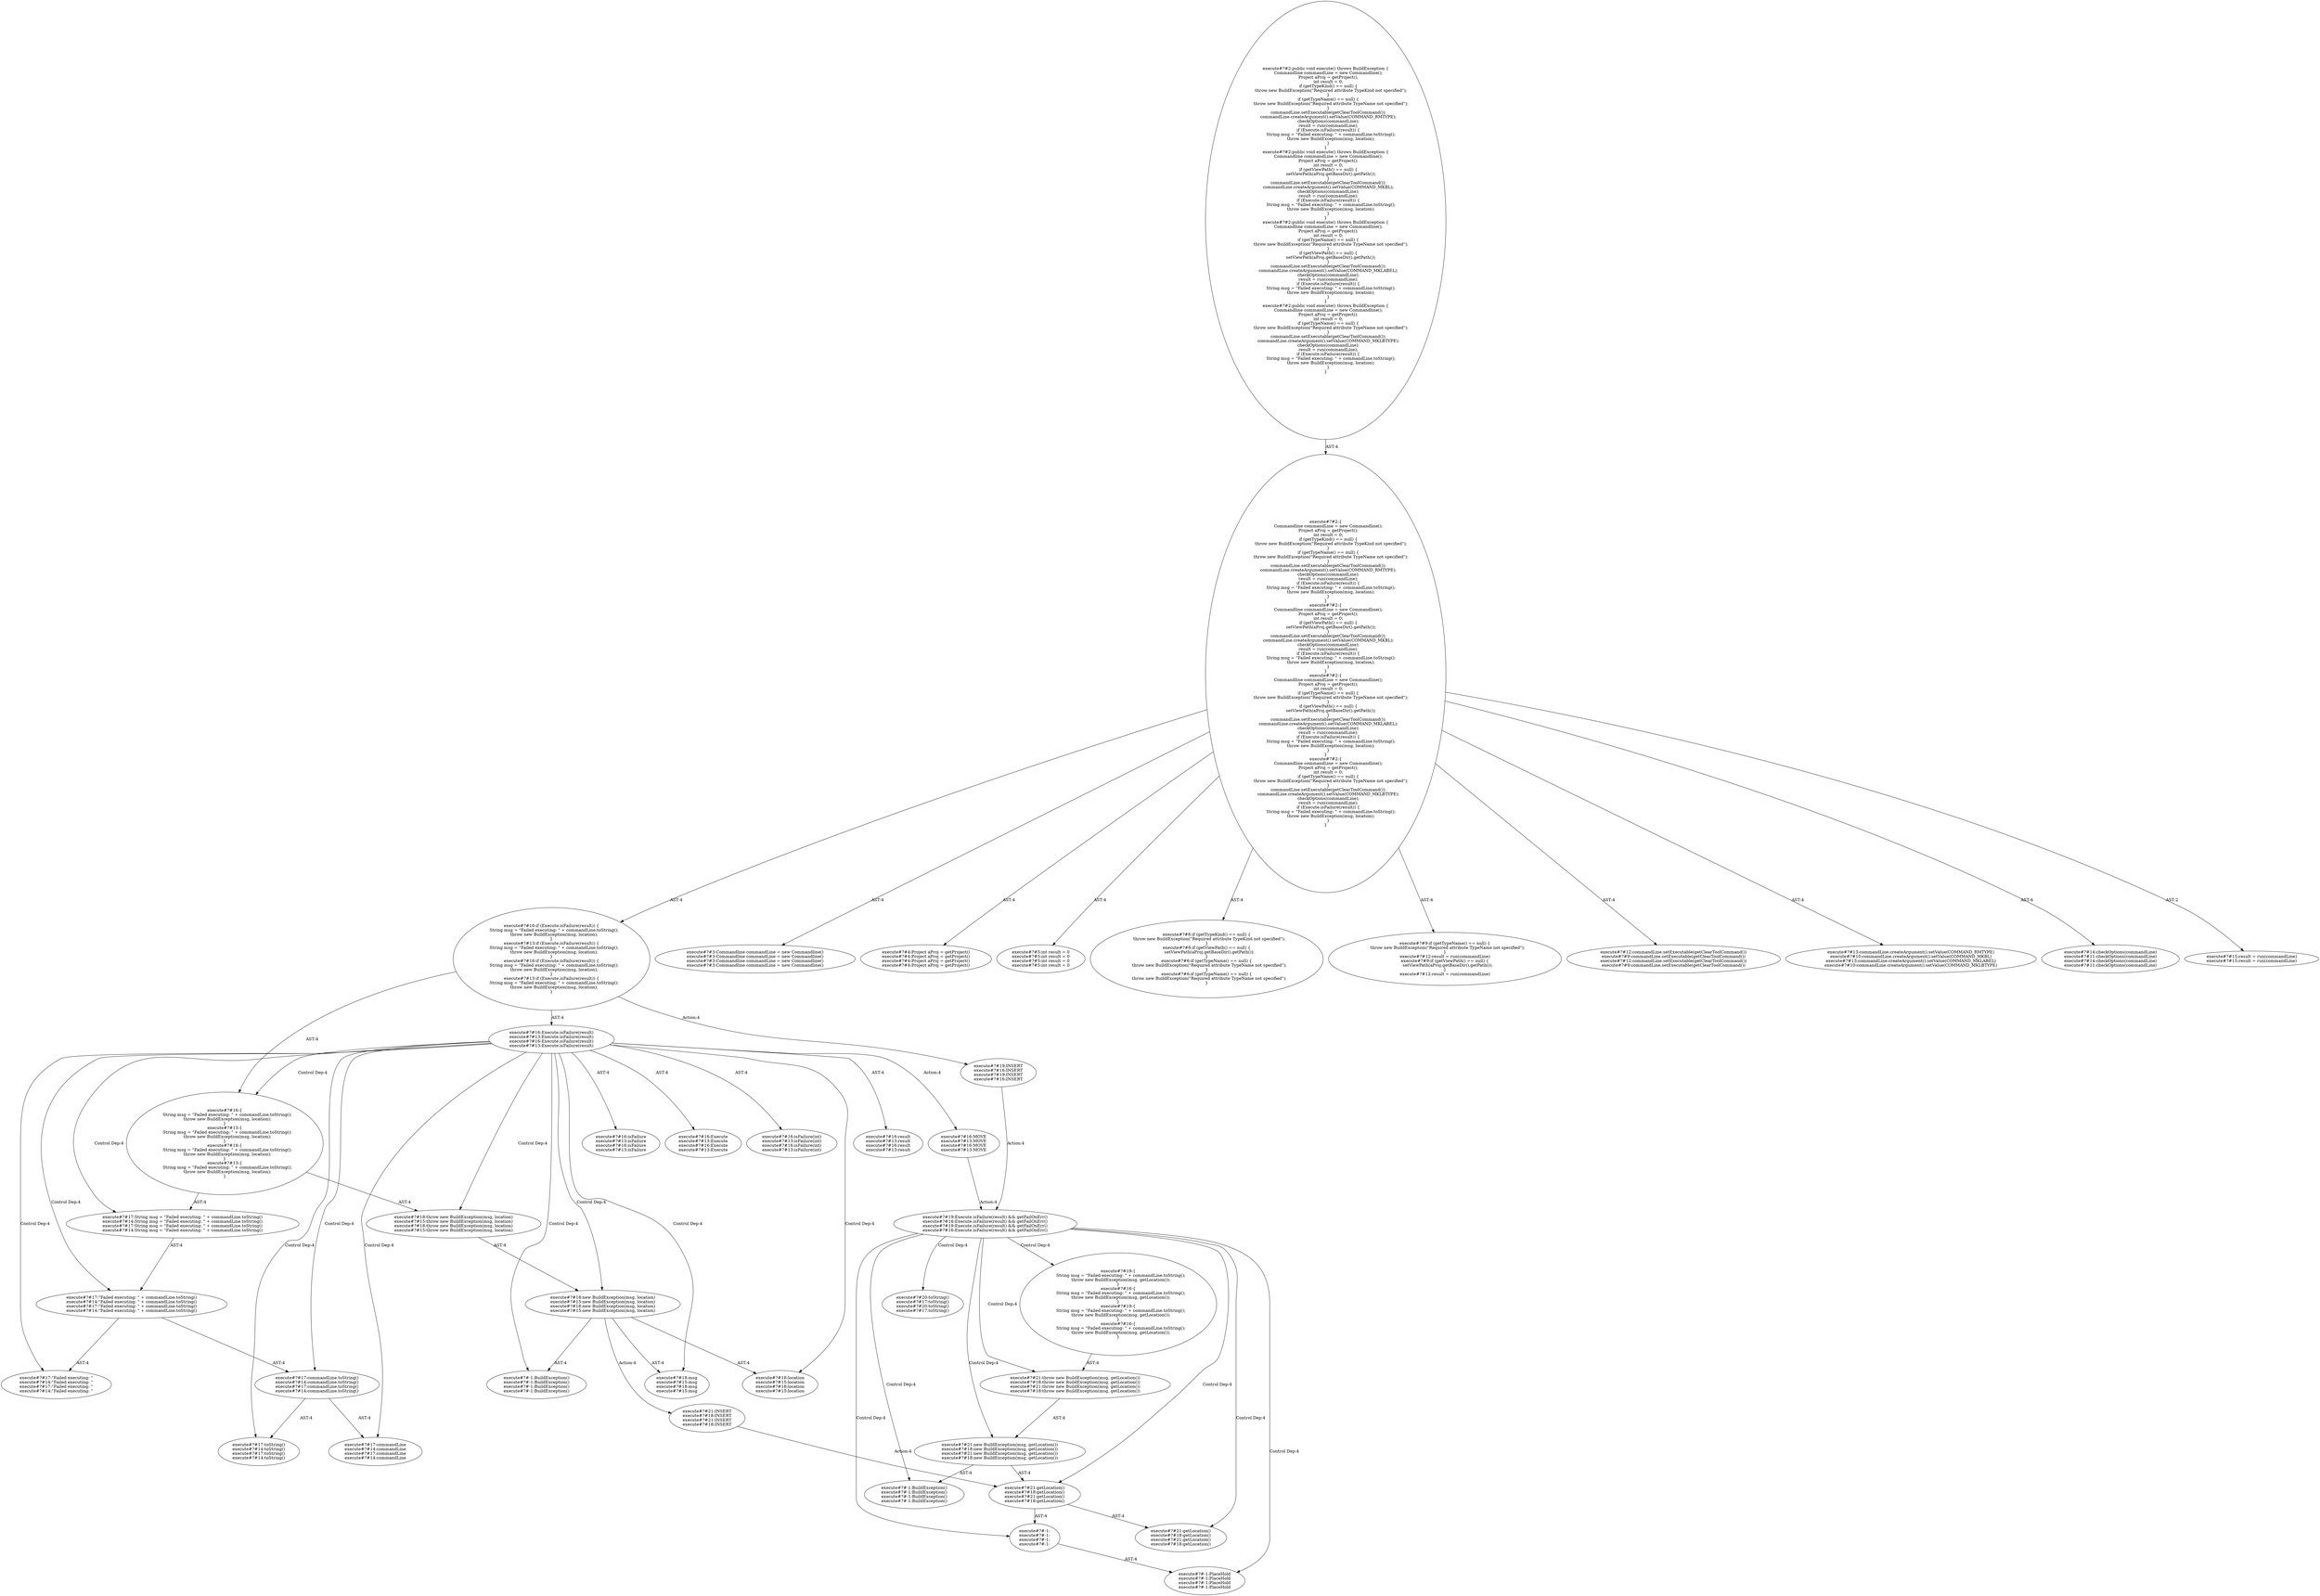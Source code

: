 digraph "Pattern" {
0 [label="execute#?#19:INSERT
execute#?#16:INSERT
execute#?#19:INSERT
execute#?#16:INSERT" shape=ellipse]
1 [label="execute#?#16:if (Execute.isFailure(result)) \{
    String msg = \"Failed executing: \" + commandLine.toString();
    throw new BuildException(msg, location);
\}
execute#?#13:if (Execute.isFailure(result)) \{
    String msg = \"Failed executing: \" + commandLine.toString();
    throw new BuildException(msg, location);
\}
execute#?#16:if (Execute.isFailure(result)) \{
    String msg = \"Failed executing: \" + commandLine.toString();
    throw new BuildException(msg, location);
\}
execute#?#13:if (Execute.isFailure(result)) \{
    String msg = \"Failed executing: \" + commandLine.toString();
    throw new BuildException(msg, location);
\}" shape=ellipse]
2 [label="execute#?#2:\{
    Commandline commandLine = new Commandline();
    Project aProj = getProject();
    int result = 0;
    if (getTypeKind() == null) \{
        throw new BuildException(\"Required attribute TypeKind not specified\");
    \}
    if (getTypeName() == null) \{
        throw new BuildException(\"Required attribute TypeName not specified\");
    \}
    commandLine.setExecutable(getClearToolCommand());
    commandLine.createArgument().setValue(COMMAND_RMTYPE);
    checkOptions(commandLine);
    result = run(commandLine);
    if (Execute.isFailure(result)) \{
        String msg = \"Failed executing: \" + commandLine.toString();
        throw new BuildException(msg, location);
    \}
\}
execute#?#2:\{
    Commandline commandLine = new Commandline();
    Project aProj = getProject();
    int result = 0;
    if (getViewPath() == null) \{
        setViewPath(aProj.getBaseDir().getPath());
    \}
    commandLine.setExecutable(getClearToolCommand());
    commandLine.createArgument().setValue(COMMAND_MKBL);
    checkOptions(commandLine);
    result = run(commandLine);
    if (Execute.isFailure(result)) \{
        String msg = \"Failed executing: \" + commandLine.toString();
        throw new BuildException(msg, location);
    \}
\}
execute#?#2:\{
    Commandline commandLine = new Commandline();
    Project aProj = getProject();
    int result = 0;
    if (getTypeName() == null) \{
        throw new BuildException(\"Required attribute TypeName not specified\");
    \}
    if (getViewPath() == null) \{
        setViewPath(aProj.getBaseDir().getPath());
    \}
    commandLine.setExecutable(getClearToolCommand());
    commandLine.createArgument().setValue(COMMAND_MKLABEL);
    checkOptions(commandLine);
    result = run(commandLine);
    if (Execute.isFailure(result)) \{
        String msg = \"Failed executing: \" + commandLine.toString();
        throw new BuildException(msg, location);
    \}
\}
execute#?#2:\{
    Commandline commandLine = new Commandline();
    Project aProj = getProject();
    int result = 0;
    if (getTypeName() == null) \{
        throw new BuildException(\"Required attribute TypeName not specified\");
    \}
    commandLine.setExecutable(getClearToolCommand());
    commandLine.createArgument().setValue(COMMAND_MKLBTYPE);
    checkOptions(commandLine);
    result = run(commandLine);
    if (Execute.isFailure(result)) \{
        String msg = \"Failed executing: \" + commandLine.toString();
        throw new BuildException(msg, location);
    \}
\}" shape=ellipse]
3 [label="execute#?#2:public void execute() throws BuildException \{
    Commandline commandLine = new Commandline();
    Project aProj = getProject();
    int result = 0;
    if (getTypeKind() == null) \{
        throw new BuildException(\"Required attribute TypeKind not specified\");
    \}
    if (getTypeName() == null) \{
        throw new BuildException(\"Required attribute TypeName not specified\");
    \}
    commandLine.setExecutable(getClearToolCommand());
    commandLine.createArgument().setValue(COMMAND_RMTYPE);
    checkOptions(commandLine);
    result = run(commandLine);
    if (Execute.isFailure(result)) \{
        String msg = \"Failed executing: \" + commandLine.toString();
        throw new BuildException(msg, location);
    \}
\}
execute#?#2:public void execute() throws BuildException \{
    Commandline commandLine = new Commandline();
    Project aProj = getProject();
    int result = 0;
    if (getViewPath() == null) \{
        setViewPath(aProj.getBaseDir().getPath());
    \}
    commandLine.setExecutable(getClearToolCommand());
    commandLine.createArgument().setValue(COMMAND_MKBL);
    checkOptions(commandLine);
    result = run(commandLine);
    if (Execute.isFailure(result)) \{
        String msg = \"Failed executing: \" + commandLine.toString();
        throw new BuildException(msg, location);
    \}
\}
execute#?#2:public void execute() throws BuildException \{
    Commandline commandLine = new Commandline();
    Project aProj = getProject();
    int result = 0;
    if (getTypeName() == null) \{
        throw new BuildException(\"Required attribute TypeName not specified\");
    \}
    if (getViewPath() == null) \{
        setViewPath(aProj.getBaseDir().getPath());
    \}
    commandLine.setExecutable(getClearToolCommand());
    commandLine.createArgument().setValue(COMMAND_MKLABEL);
    checkOptions(commandLine);
    result = run(commandLine);
    if (Execute.isFailure(result)) \{
        String msg = \"Failed executing: \" + commandLine.toString();
        throw new BuildException(msg, location);
    \}
\}
execute#?#2:public void execute() throws BuildException \{
    Commandline commandLine = new Commandline();
    Project aProj = getProject();
    int result = 0;
    if (getTypeName() == null) \{
        throw new BuildException(\"Required attribute TypeName not specified\");
    \}
    commandLine.setExecutable(getClearToolCommand());
    commandLine.createArgument().setValue(COMMAND_MKLBTYPE);
    checkOptions(commandLine);
    result = run(commandLine);
    if (Execute.isFailure(result)) \{
        String msg = \"Failed executing: \" + commandLine.toString();
        throw new BuildException(msg, location);
    \}
\}" shape=ellipse]
4 [label="execute#?#3:Commandline commandLine = new Commandline()
execute#?#3:Commandline commandLine = new Commandline()
execute#?#3:Commandline commandLine = new Commandline()
execute#?#3:Commandline commandLine = new Commandline()" shape=ellipse]
5 [label="execute#?#4:Project aProj = getProject()
execute#?#4:Project aProj = getProject()
execute#?#4:Project aProj = getProject()
execute#?#4:Project aProj = getProject()" shape=ellipse]
6 [label="execute#?#5:int result = 0
execute#?#5:int result = 0
execute#?#5:int result = 0
execute#?#5:int result = 0" shape=ellipse]
7 [label="execute#?#6:if (getTypeKind() == null) \{
    throw new BuildException(\"Required attribute TypeKind not specified\");
\}
execute#?#6:if (getViewPath() == null) \{
    setViewPath(aProj.getBaseDir().getPath());
\}
execute#?#6:if (getTypeName() == null) \{
    throw new BuildException(\"Required attribute TypeName not specified\");
\}
execute#?#6:if (getTypeName() == null) \{
    throw new BuildException(\"Required attribute TypeName not specified\");
\}" shape=ellipse]
8 [label="execute#?#9:if (getTypeName() == null) \{
    throw new BuildException(\"Required attribute TypeName not specified\");
\}
execute#?#12:result = run(commandLine)
execute#?#9:if (getViewPath() == null) \{
    setViewPath(aProj.getBaseDir().getPath());
\}
execute#?#12:result = run(commandLine)" shape=ellipse]
9 [label="execute#?#12:commandLine.setExecutable(getClearToolCommand())
execute#?#9:commandLine.setExecutable(getClearToolCommand())
execute#?#12:commandLine.setExecutable(getClearToolCommand())
execute#?#9:commandLine.setExecutable(getClearToolCommand())" shape=ellipse]
10 [label="execute#?#13:commandLine.createArgument().setValue(COMMAND_RMTYPE)
execute#?#10:commandLine.createArgument().setValue(COMMAND_MKBL)
execute#?#13:commandLine.createArgument().setValue(COMMAND_MKLABEL)
execute#?#10:commandLine.createArgument().setValue(COMMAND_MKLBTYPE)" shape=ellipse]
11 [label="execute#?#14:checkOptions(commandLine)
execute#?#11:checkOptions(commandLine)
execute#?#14:checkOptions(commandLine)
execute#?#11:checkOptions(commandLine)" shape=ellipse]
12 [label="execute#?#15:result = run(commandLine)
execute#?#15:result = run(commandLine)" shape=ellipse]
13 [label="execute#?#16:Execute.isFailure(result)
execute#?#13:Execute.isFailure(result)
execute#?#16:Execute.isFailure(result)
execute#?#13:Execute.isFailure(result)" shape=ellipse]
14 [label="execute#?#16:isFailure
execute#?#13:isFailure
execute#?#16:isFailure
execute#?#13:isFailure" shape=ellipse]
15 [label="execute#?#16:Execute
execute#?#13:Execute
execute#?#16:Execute
execute#?#13:Execute" shape=ellipse]
16 [label="execute#?#16:isFailure(int)
execute#?#13:isFailure(int)
execute#?#16:isFailure(int)
execute#?#13:isFailure(int)" shape=ellipse]
17 [label="execute#?#16:result
execute#?#13:result
execute#?#16:result
execute#?#13:result" shape=ellipse]
18 [label="execute#?#16:\{
    String msg = \"Failed executing: \" + commandLine.toString();
    throw new BuildException(msg, location);
\}
execute#?#13:\{
    String msg = \"Failed executing: \" + commandLine.toString();
    throw new BuildException(msg, location);
\}
execute#?#16:\{
    String msg = \"Failed executing: \" + commandLine.toString();
    throw new BuildException(msg, location);
\}
execute#?#13:\{
    String msg = \"Failed executing: \" + commandLine.toString();
    throw new BuildException(msg, location);
\}" shape=ellipse]
19 [label="execute#?#17:String msg = \"Failed executing: \" + commandLine.toString()
execute#?#14:String msg = \"Failed executing: \" + commandLine.toString()
execute#?#17:String msg = \"Failed executing: \" + commandLine.toString()
execute#?#14:String msg = \"Failed executing: \" + commandLine.toString()" shape=ellipse]
20 [label="execute#?#17:\"Failed executing: \" + commandLine.toString()
execute#?#14:\"Failed executing: \" + commandLine.toString()
execute#?#17:\"Failed executing: \" + commandLine.toString()
execute#?#14:\"Failed executing: \" + commandLine.toString()" shape=ellipse]
21 [label="execute#?#17:\"Failed executing: \"
execute#?#14:\"Failed executing: \"
execute#?#17:\"Failed executing: \"
execute#?#14:\"Failed executing: \"" shape=ellipse]
22 [label="execute#?#17:commandLine.toString()
execute#?#14:commandLine.toString()
execute#?#17:commandLine.toString()
execute#?#14:commandLine.toString()" shape=ellipse]
23 [label="execute#?#17:toString()
execute#?#14:toString()
execute#?#17:toString()
execute#?#14:toString()" shape=ellipse]
24 [label="execute#?#17:commandLine
execute#?#14:commandLine
execute#?#17:commandLine
execute#?#14:commandLine" shape=ellipse]
25 [label="execute#?#18:throw new BuildException(msg, location)
execute#?#15:throw new BuildException(msg, location)
execute#?#18:throw new BuildException(msg, location)
execute#?#15:throw new BuildException(msg, location)" shape=ellipse]
26 [label="execute#?#18:new BuildException(msg, location)
execute#?#15:new BuildException(msg, location)
execute#?#18:new BuildException(msg, location)
execute#?#15:new BuildException(msg, location)" shape=ellipse]
27 [label="execute#?#-1:BuildException()
execute#?#-1:BuildException()
execute#?#-1:BuildException()
execute#?#-1:BuildException()" shape=ellipse]
28 [label="execute#?#18:msg
execute#?#15:msg
execute#?#18:msg
execute#?#15:msg" shape=ellipse]
29 [label="execute#?#18:location
execute#?#15:location
execute#?#18:location
execute#?#15:location" shape=ellipse]
30 [label="execute#?#16:MOVE
execute#?#13:MOVE
execute#?#16:MOVE
execute#?#13:MOVE" shape=ellipse]
31 [label="execute#?#19:Execute.isFailure(result) && getFailOnErr()
execute#?#16:Execute.isFailure(result) && getFailOnErr()
execute#?#19:Execute.isFailure(result) && getFailOnErr()
execute#?#16:Execute.isFailure(result) && getFailOnErr()" shape=ellipse]
32 [label="execute#?#19:\{
    String msg = \"Failed executing: \" + commandLine.toString();
    throw new BuildException(msg, getLocation());
\}
execute#?#16:\{
    String msg = \"Failed executing: \" + commandLine.toString();
    throw new BuildException(msg, getLocation());
\}
execute#?#19:\{
    String msg = \"Failed executing: \" + commandLine.toString();
    throw new BuildException(msg, getLocation());
\}
execute#?#16:\{
    String msg = \"Failed executing: \" + commandLine.toString();
    throw new BuildException(msg, getLocation());
\}" shape=ellipse]
33 [label="execute#?#20:toString()
execute#?#17:toString()
execute#?#20:toString()
execute#?#17:toString()" shape=ellipse]
34 [label="execute#?#21:throw new BuildException(msg, getLocation())
execute#?#18:throw new BuildException(msg, getLocation())
execute#?#21:throw new BuildException(msg, getLocation())
execute#?#18:throw new BuildException(msg, getLocation())" shape=ellipse]
35 [label="execute#?#21:new BuildException(msg, getLocation())
execute#?#18:new BuildException(msg, getLocation())
execute#?#21:new BuildException(msg, getLocation())
execute#?#18:new BuildException(msg, getLocation())" shape=ellipse]
36 [label="execute#?#-1:BuildException()
execute#?#-1:BuildException()
execute#?#-1:BuildException()
execute#?#-1:BuildException()" shape=ellipse]
37 [label="execute#?#21:getLocation()
execute#?#18:getLocation()
execute#?#21:getLocation()
execute#?#18:getLocation()" shape=ellipse]
38 [label="execute#?#21:INSERT
execute#?#18:INSERT
execute#?#21:INSERT
execute#?#18:INSERT" shape=ellipse]
39 [label="execute#?#21:getLocation()
execute#?#18:getLocation()
execute#?#21:getLocation()
execute#?#18:getLocation()" shape=ellipse]
40 [label="execute#?#-1:
execute#?#-1:
execute#?#-1:
execute#?#-1:" shape=ellipse]
41 [label="execute#?#-1:PlaceHold
execute#?#-1:PlaceHold
execute#?#-1:PlaceHold
execute#?#-1:PlaceHold" shape=ellipse]
0 -> 31 [label="Action:4"];
1 -> 0 [label="Action:4"];
1 -> 13 [label="AST:4"];
1 -> 18 [label="AST:4"];
2 -> 1 [label="AST:4"];
2 -> 4 [label="AST:4"];
2 -> 5 [label="AST:4"];
2 -> 6 [label="AST:4"];
2 -> 7 [label="AST:4"];
2 -> 8 [label="AST:4"];
2 -> 9 [label="AST:4"];
2 -> 10 [label="AST:4"];
2 -> 11 [label="AST:4"];
2 -> 12 [label="AST:2"];
3 -> 2 [label="AST:4"];
13 -> 14 [label="AST:4"];
13 -> 15 [label="AST:4"];
13 -> 16 [label="AST:4"];
13 -> 17 [label="AST:4"];
13 -> 18 [label="Control Dep:4"];
13 -> 19 [label="Control Dep:4"];
13 -> 20 [label="Control Dep:4"];
13 -> 21 [label="Control Dep:4"];
13 -> 22 [label="Control Dep:4"];
13 -> 23 [label="Control Dep:4"];
13 -> 24 [label="Control Dep:4"];
13 -> 25 [label="Control Dep:4"];
13 -> 26 [label="Control Dep:4"];
13 -> 27 [label="Control Dep:4"];
13 -> 28 [label="Control Dep:4"];
13 -> 29 [label="Control Dep:4"];
13 -> 30 [label="Action:4"];
18 -> 19 [label="AST:4"];
18 -> 25 [label="AST:4"];
19 -> 20 [label="AST:4"];
20 -> 21 [label="AST:4"];
20 -> 22 [label="AST:4"];
22 -> 24 [label="AST:4"];
22 -> 23 [label="AST:4"];
25 -> 26 [label="AST:4"];
26 -> 27 [label="AST:4"];
26 -> 28 [label="AST:4"];
26 -> 29 [label="AST:4"];
26 -> 38 [label="Action:4"];
30 -> 31 [label="Action:4"];
31 -> 32 [label="Control Dep:4"];
31 -> 33 [label="Control Dep:4"];
31 -> 34 [label="Control Dep:4"];
31 -> 35 [label="Control Dep:4"];
31 -> 36 [label="Control Dep:4"];
31 -> 37 [label="Control Dep:4"];
31 -> 39 [label="Control Dep:4"];
31 -> 40 [label="Control Dep:4"];
31 -> 41 [label="Control Dep:4"];
32 -> 34 [label="AST:4"];
34 -> 35 [label="AST:4"];
35 -> 36 [label="AST:4"];
35 -> 37 [label="AST:4"];
37 -> 40 [label="AST:4"];
37 -> 39 [label="AST:4"];
38 -> 37 [label="Action:4"];
40 -> 41 [label="AST:4"];
}